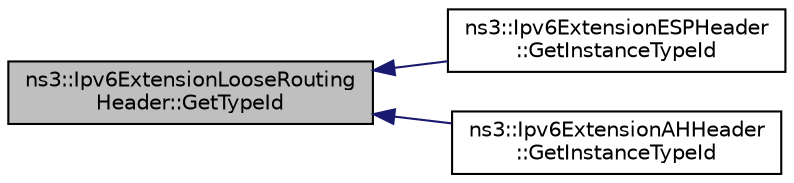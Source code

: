 digraph "ns3::Ipv6ExtensionLooseRoutingHeader::GetTypeId"
{
  edge [fontname="Helvetica",fontsize="10",labelfontname="Helvetica",labelfontsize="10"];
  node [fontname="Helvetica",fontsize="10",shape=record];
  rankdir="LR";
  Node1 [label="ns3::Ipv6ExtensionLooseRouting\lHeader::GetTypeId",height=0.2,width=0.4,color="black", fillcolor="grey75", style="filled", fontcolor="black"];
  Node1 -> Node2 [dir="back",color="midnightblue",fontsize="10",style="solid"];
  Node2 [label="ns3::Ipv6ExtensionESPHeader\l::GetInstanceTypeId",height=0.2,width=0.4,color="black", fillcolor="white", style="filled",URL="$d6/dae/classns3_1_1Ipv6ExtensionESPHeader.html#abaca91af68a4c3a6bae6ec12899d03b0",tooltip="Get the instance type ID. "];
  Node1 -> Node3 [dir="back",color="midnightblue",fontsize="10",style="solid"];
  Node3 [label="ns3::Ipv6ExtensionAHHeader\l::GetInstanceTypeId",height=0.2,width=0.4,color="black", fillcolor="white", style="filled",URL="$dc/d8a/classns3_1_1Ipv6ExtensionAHHeader.html#a692f5fa94abc2d9ce79df3446c0229e0",tooltip="Get the instance type ID. "];
}
